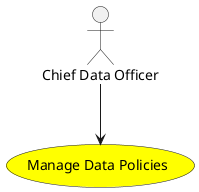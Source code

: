 @startuml


usecase "Manage Data Policies" as ManageDataPolicies #yellow

Actor "Chief Data Officer" as ChiefDataOfficer

ChiefDataOfficer --> ManageDataPolicies











@enduml
